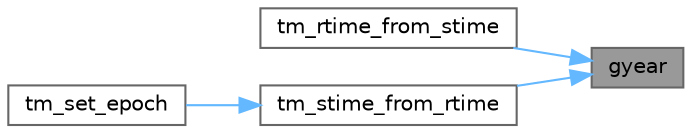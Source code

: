 digraph "gyear"
{
 // INTERACTIVE_SVG=YES
 // LATEX_PDF_SIZE
  bgcolor="transparent";
  edge [fontname=Helvetica,fontsize=10,labelfontname=Helvetica,labelfontsize=10];
  node [fontname=Helvetica,fontsize=10,shape=box,height=0.2,width=0.4];
  rankdir="RL";
  Node1 [id="Node000001",label="gyear",height=0.2,width=0.4,color="gray40", fillcolor="grey60", style="filled", fontcolor="black",tooltip=" "];
  Node1 -> Node2 [id="edge1_Node000001_Node000002",dir="back",color="steelblue1",style="solid",tooltip=" "];
  Node2 [id="Node000002",label="tm_rtime_from_stime",height=0.2,width=0.4,color="grey40", fillcolor="white", style="filled",URL="$time_8c.html#a52c2bf43c04d5a8da41bbc4de13594e5",tooltip="Get the real time from a system timestamp against the current epoch."];
  Node1 -> Node3 [id="edge2_Node000001_Node000003",dir="back",color="steelblue1",style="solid",tooltip=" "];
  Node3 [id="Node000003",label="tm_stime_from_rtime",height=0.2,width=0.4,color="grey40", fillcolor="white", style="filled",URL="$time_8c.html#adcd940fe0a1b12b1a0c47e857bc91b6e",tooltip="Get a system timestamp from a real time, against the current epoch."];
  Node3 -> Node4 [id="edge3_Node000003_Node000004",dir="back",color="steelblue1",style="solid",tooltip=" "];
  Node4 [id="Node000004",label="tm_set_epoch",height=0.2,width=0.4,color="grey40", fillcolor="white", style="filled",URL="$time_8c.html#a6a189a7f4cdf84e3f061bb309203fb50",tooltip="Set the epoch time from an external real time source."];
}
